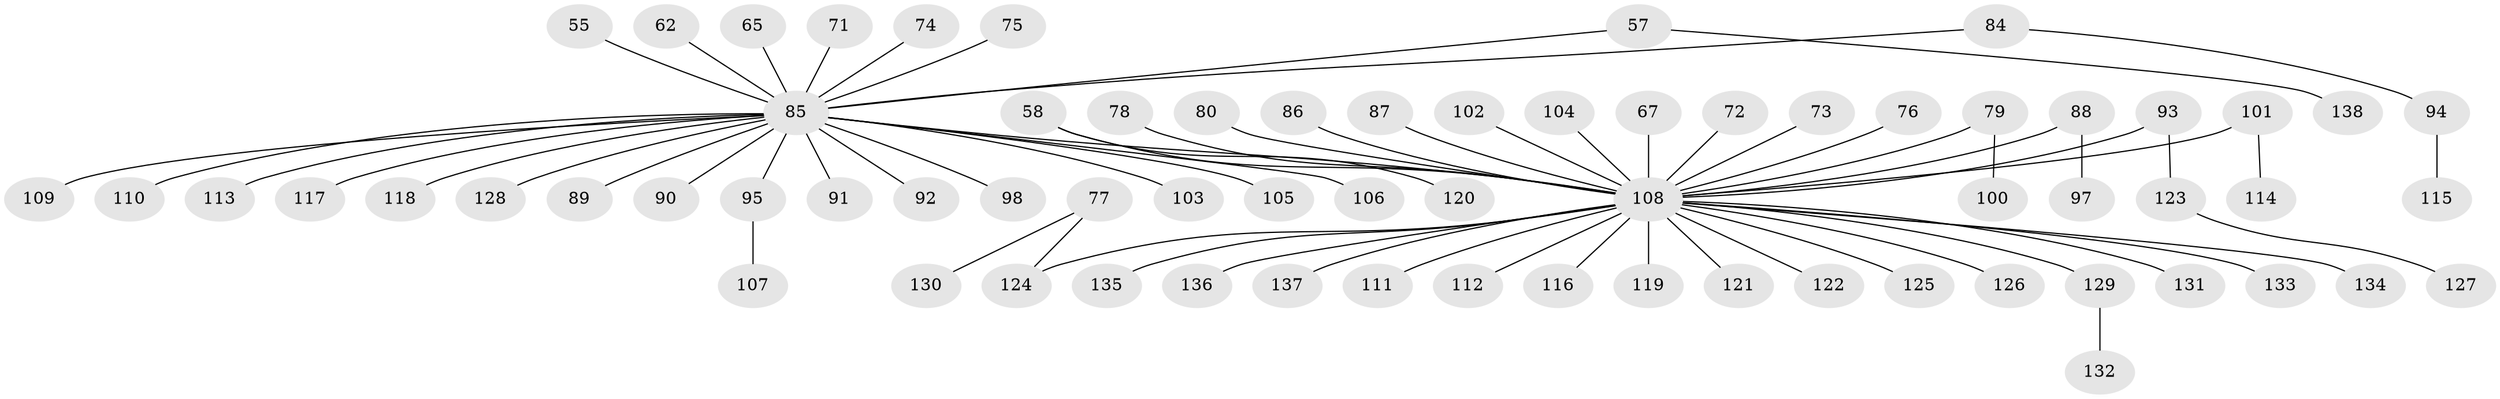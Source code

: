 // original degree distribution, {4: 0.06521739130434782, 5: 0.050724637681159424, 6: 0.007246376811594203, 2: 0.2608695652173913, 7: 0.007246376811594203, 3: 0.09420289855072464, 9: 0.007246376811594203, 1: 0.5072463768115942}
// Generated by graph-tools (version 1.1) at 2025/53/03/09/25 04:53:00]
// undirected, 69 vertices, 68 edges
graph export_dot {
graph [start="1"]
  node [color=gray90,style=filled];
  55;
  57;
  58;
  62;
  65;
  67;
  71;
  72;
  73;
  74;
  75;
  76;
  77;
  78;
  79;
  80;
  84;
  85 [super="+27+81+82+50+53"];
  86;
  87;
  88;
  89;
  90;
  91;
  92;
  93;
  94;
  95;
  97;
  98;
  100;
  101;
  102;
  103;
  104;
  105;
  106;
  107;
  108 [super="+99+63"];
  109;
  110;
  111;
  112;
  113;
  114;
  115;
  116;
  117;
  118;
  119;
  120;
  121;
  122;
  123;
  124 [super="+24"];
  125;
  126;
  127;
  128;
  129;
  130;
  131;
  132;
  133;
  134;
  135;
  136;
  137;
  138;
  55 -- 85;
  57 -- 138;
  57 -- 85;
  58 -- 120;
  58 -- 108;
  62 -- 85;
  65 -- 85;
  67 -- 108;
  71 -- 85;
  72 -- 108;
  73 -- 108;
  74 -- 85;
  75 -- 85;
  76 -- 108;
  77 -- 130;
  77 -- 124;
  78 -- 108;
  79 -- 100;
  79 -- 108;
  80 -- 108;
  84 -- 94;
  84 -- 85;
  85 -- 98;
  85 -- 103;
  85 -- 128;
  85 -- 90;
  85 -- 91;
  85 -- 92;
  85 -- 95;
  85 -- 105;
  85 -- 106;
  85 -- 109;
  85 -- 110;
  85 -- 113;
  85 -- 118;
  85 -- 117;
  85 -- 89;
  85 -- 108;
  86 -- 108;
  87 -- 108;
  88 -- 97;
  88 -- 108;
  93 -- 123;
  93 -- 108;
  94 -- 115;
  95 -- 107;
  101 -- 114;
  101 -- 108;
  102 -- 108;
  104 -- 108;
  108 -- 129;
  108 -- 131;
  108 -- 133;
  108 -- 134;
  108 -- 135;
  108 -- 136;
  108 -- 137;
  108 -- 111;
  108 -- 112;
  108 -- 116;
  108 -- 119;
  108 -- 121;
  108 -- 122;
  108 -- 124;
  108 -- 125;
  108 -- 126;
  123 -- 127;
  129 -- 132;
}
